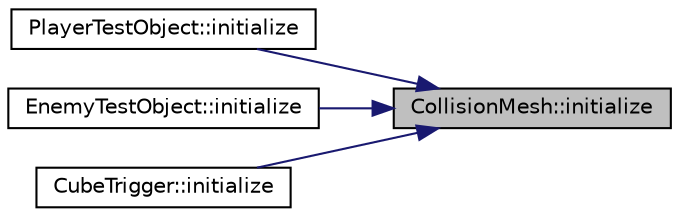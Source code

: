 digraph "CollisionMesh::initialize"
{
 // INTERACTIVE_SVG=YES
 // LATEX_PDF_SIZE
  edge [fontname="Helvetica",fontsize="10",labelfontname="Helvetica",labelfontsize="10"];
  node [fontname="Helvetica",fontsize="10",shape=record];
  rankdir="RL";
  Node1 [label="CollisionMesh::initialize",height=0.2,width=0.4,color="black", fillcolor="grey75", style="filled", fontcolor="black",tooltip=" "];
  Node1 -> Node2 [dir="back",color="midnightblue",fontsize="10",style="solid",fontname="Helvetica"];
  Node2 [label="PlayerTestObject::initialize",height=0.2,width=0.4,color="black", fillcolor="white", style="filled",URL="$db/dd3/class_player_test_object.html#aac17d3bdbe3a909a7a873551fe90b6bb",tooltip=" "];
  Node1 -> Node3 [dir="back",color="midnightblue",fontsize="10",style="solid",fontname="Helvetica"];
  Node3 [label="EnemyTestObject::initialize",height=0.2,width=0.4,color="black", fillcolor="white", style="filled",URL="$da/d1b/class_enemy_test_object.html#a360c36ab9698fba8c384a6aa7816a7a2",tooltip=" "];
  Node1 -> Node4 [dir="back",color="midnightblue",fontsize="10",style="solid",fontname="Helvetica"];
  Node4 [label="CubeTrigger::initialize",height=0.2,width=0.4,color="black", fillcolor="white", style="filled",URL="$de/d20/class_cube_trigger.html#acd67037d7ab9aca5a6880824644f1cea",tooltip=" "];
}
